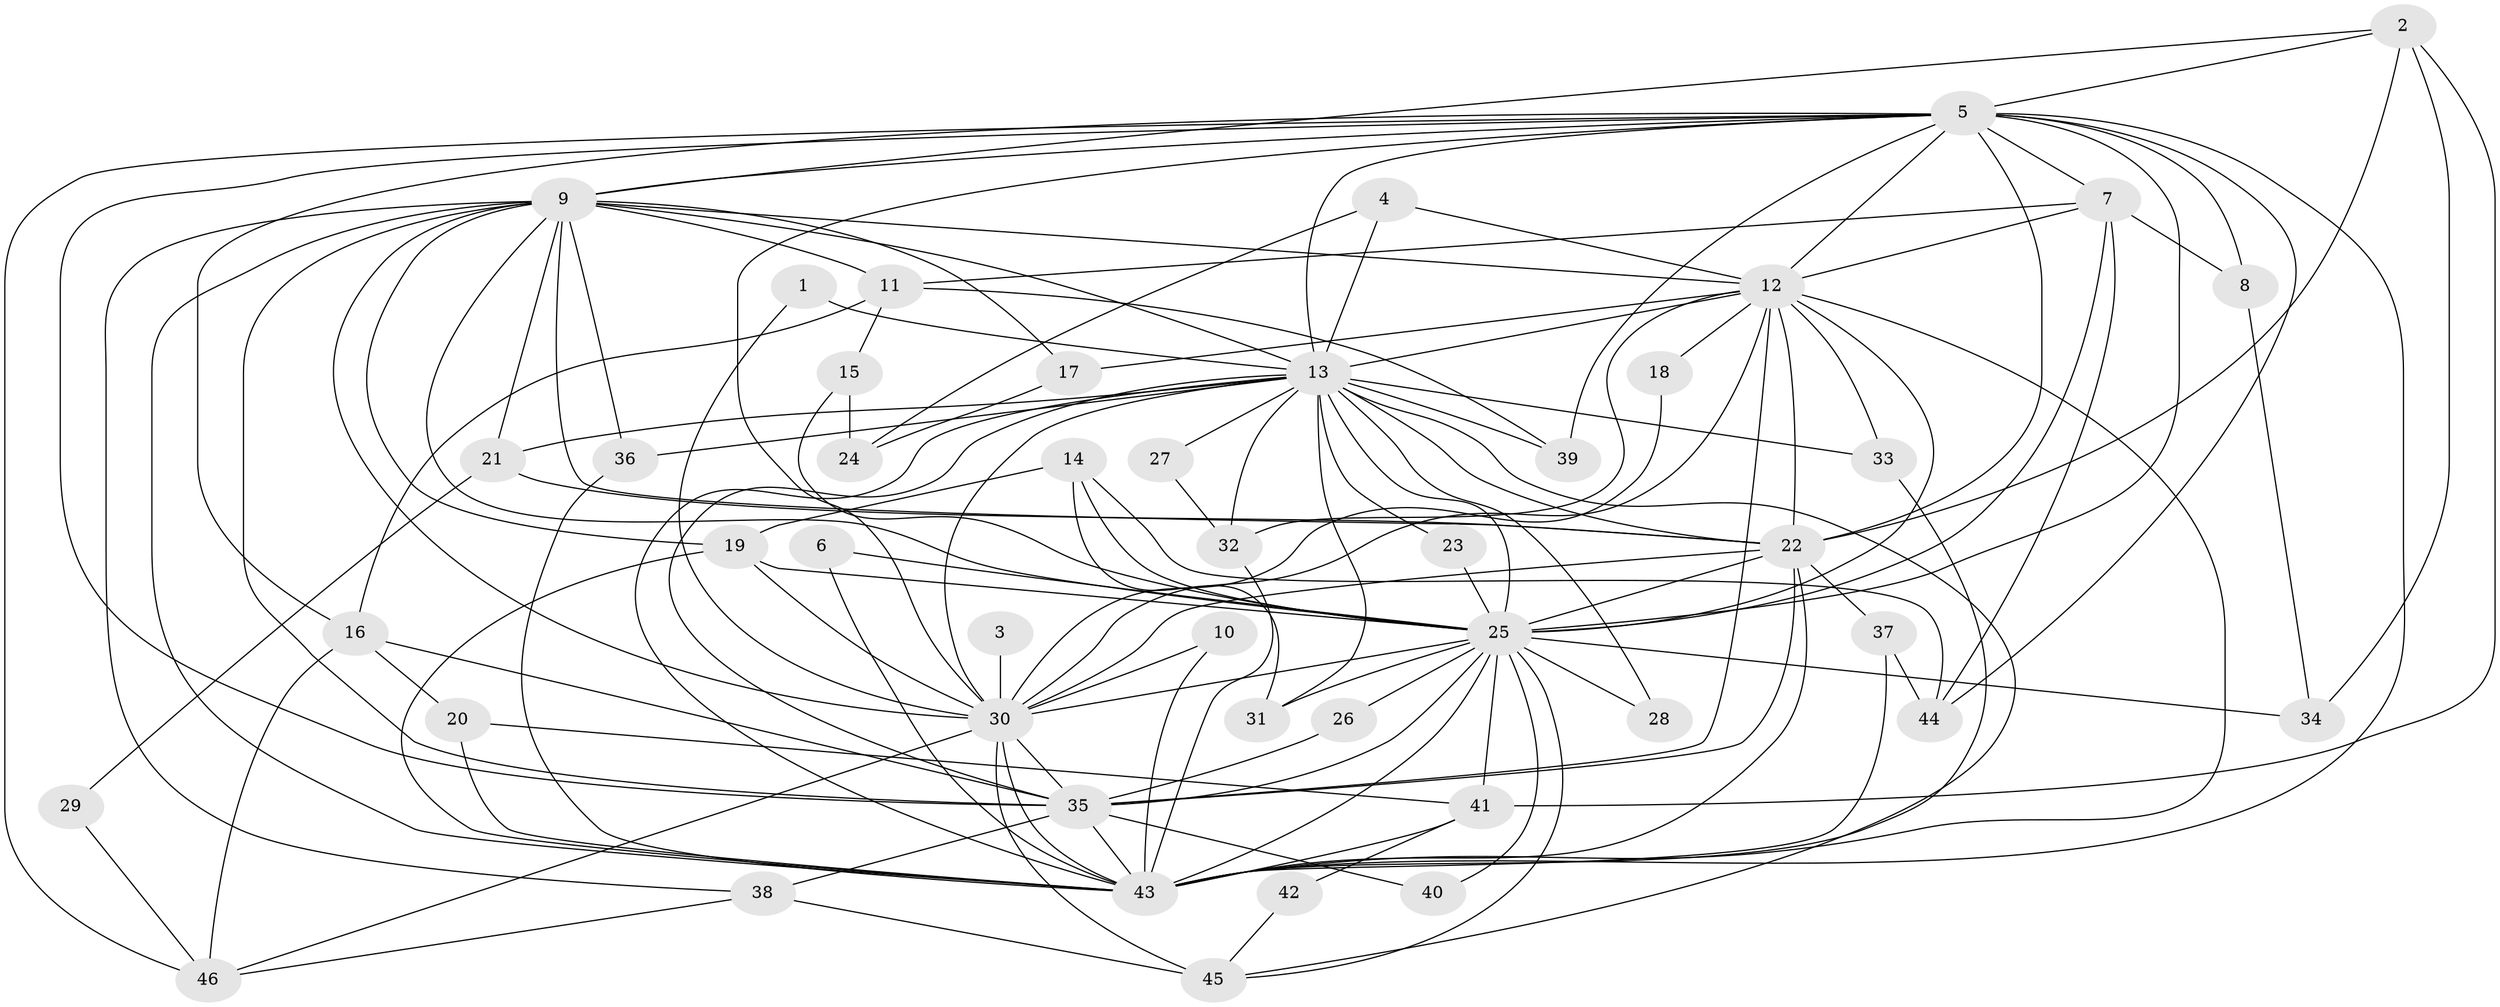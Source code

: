 // original degree distribution, {22: 0.021739130434782608, 16: 0.010869565217391304, 21: 0.010869565217391304, 17: 0.010869565217391304, 18: 0.010869565217391304, 15: 0.010869565217391304, 24: 0.010869565217391304, 28: 0.010869565217391304, 14: 0.010869565217391304, 3: 0.20652173913043478, 2: 0.5434782608695652, 4: 0.05434782608695652, 5: 0.05434782608695652, 6: 0.021739130434782608, 7: 0.010869565217391304}
// Generated by graph-tools (version 1.1) at 2025/01/03/09/25 03:01:26]
// undirected, 46 vertices, 130 edges
graph export_dot {
graph [start="1"]
  node [color=gray90,style=filled];
  1;
  2;
  3;
  4;
  5;
  6;
  7;
  8;
  9;
  10;
  11;
  12;
  13;
  14;
  15;
  16;
  17;
  18;
  19;
  20;
  21;
  22;
  23;
  24;
  25;
  26;
  27;
  28;
  29;
  30;
  31;
  32;
  33;
  34;
  35;
  36;
  37;
  38;
  39;
  40;
  41;
  42;
  43;
  44;
  45;
  46;
  1 -- 13 [weight=1.0];
  1 -- 30 [weight=1.0];
  2 -- 5 [weight=1.0];
  2 -- 9 [weight=1.0];
  2 -- 22 [weight=1.0];
  2 -- 34 [weight=1.0];
  2 -- 41 [weight=1.0];
  3 -- 30 [weight=1.0];
  4 -- 12 [weight=1.0];
  4 -- 13 [weight=1.0];
  4 -- 24 [weight=1.0];
  5 -- 7 [weight=1.0];
  5 -- 8 [weight=1.0];
  5 -- 9 [weight=1.0];
  5 -- 12 [weight=2.0];
  5 -- 13 [weight=1.0];
  5 -- 16 [weight=1.0];
  5 -- 22 [weight=2.0];
  5 -- 25 [weight=2.0];
  5 -- 30 [weight=1.0];
  5 -- 35 [weight=1.0];
  5 -- 39 [weight=1.0];
  5 -- 43 [weight=1.0];
  5 -- 44 [weight=1.0];
  5 -- 46 [weight=1.0];
  6 -- 25 [weight=1.0];
  6 -- 43 [weight=1.0];
  7 -- 8 [weight=1.0];
  7 -- 11 [weight=1.0];
  7 -- 12 [weight=1.0];
  7 -- 25 [weight=1.0];
  7 -- 44 [weight=1.0];
  8 -- 34 [weight=1.0];
  9 -- 11 [weight=1.0];
  9 -- 12 [weight=4.0];
  9 -- 13 [weight=1.0];
  9 -- 17 [weight=1.0];
  9 -- 19 [weight=1.0];
  9 -- 21 [weight=1.0];
  9 -- 22 [weight=2.0];
  9 -- 25 [weight=2.0];
  9 -- 30 [weight=2.0];
  9 -- 35 [weight=1.0];
  9 -- 36 [weight=1.0];
  9 -- 38 [weight=1.0];
  9 -- 43 [weight=2.0];
  10 -- 30 [weight=1.0];
  10 -- 43 [weight=1.0];
  11 -- 15 [weight=1.0];
  11 -- 16 [weight=1.0];
  11 -- 39 [weight=1.0];
  12 -- 13 [weight=3.0];
  12 -- 17 [weight=1.0];
  12 -- 18 [weight=1.0];
  12 -- 22 [weight=2.0];
  12 -- 25 [weight=3.0];
  12 -- 30 [weight=2.0];
  12 -- 32 [weight=1.0];
  12 -- 33 [weight=1.0];
  12 -- 35 [weight=2.0];
  12 -- 43 [weight=3.0];
  13 -- 21 [weight=1.0];
  13 -- 22 [weight=1.0];
  13 -- 23 [weight=1.0];
  13 -- 25 [weight=2.0];
  13 -- 27 [weight=1.0];
  13 -- 28 [weight=1.0];
  13 -- 30 [weight=1.0];
  13 -- 31 [weight=1.0];
  13 -- 32 [weight=2.0];
  13 -- 33 [weight=1.0];
  13 -- 35 [weight=1.0];
  13 -- 36 [weight=1.0];
  13 -- 39 [weight=1.0];
  13 -- 43 [weight=1.0];
  13 -- 45 [weight=1.0];
  14 -- 19 [weight=1.0];
  14 -- 25 [weight=1.0];
  14 -- 31 [weight=1.0];
  14 -- 44 [weight=1.0];
  15 -- 24 [weight=1.0];
  15 -- 25 [weight=1.0];
  16 -- 20 [weight=1.0];
  16 -- 35 [weight=1.0];
  16 -- 46 [weight=2.0];
  17 -- 24 [weight=1.0];
  18 -- 30 [weight=1.0];
  19 -- 25 [weight=1.0];
  19 -- 30 [weight=1.0];
  19 -- 43 [weight=2.0];
  20 -- 41 [weight=1.0];
  20 -- 43 [weight=1.0];
  21 -- 22 [weight=1.0];
  21 -- 29 [weight=1.0];
  22 -- 25 [weight=1.0];
  22 -- 30 [weight=2.0];
  22 -- 35 [weight=3.0];
  22 -- 37 [weight=1.0];
  22 -- 43 [weight=1.0];
  23 -- 25 [weight=2.0];
  25 -- 26 [weight=2.0];
  25 -- 28 [weight=1.0];
  25 -- 30 [weight=1.0];
  25 -- 31 [weight=1.0];
  25 -- 34 [weight=1.0];
  25 -- 35 [weight=1.0];
  25 -- 40 [weight=1.0];
  25 -- 41 [weight=1.0];
  25 -- 43 [weight=1.0];
  25 -- 45 [weight=1.0];
  26 -- 35 [weight=1.0];
  27 -- 32 [weight=1.0];
  29 -- 46 [weight=1.0];
  30 -- 35 [weight=2.0];
  30 -- 43 [weight=1.0];
  30 -- 45 [weight=2.0];
  30 -- 46 [weight=2.0];
  32 -- 43 [weight=1.0];
  33 -- 43 [weight=1.0];
  35 -- 38 [weight=1.0];
  35 -- 40 [weight=1.0];
  35 -- 43 [weight=1.0];
  36 -- 43 [weight=1.0];
  37 -- 43 [weight=1.0];
  37 -- 44 [weight=1.0];
  38 -- 45 [weight=1.0];
  38 -- 46 [weight=1.0];
  41 -- 42 [weight=1.0];
  41 -- 43 [weight=1.0];
  42 -- 45 [weight=1.0];
}
